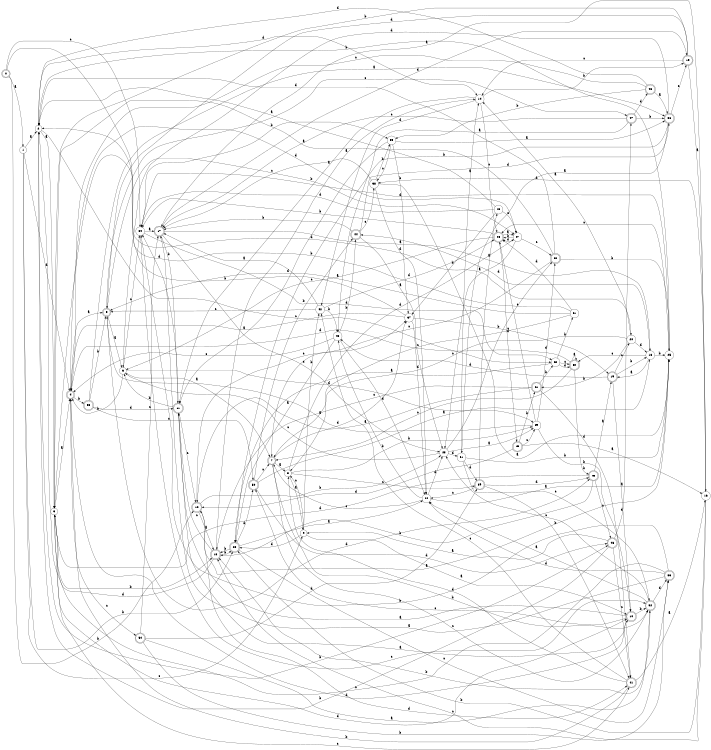 digraph n44_1 {
__start0 [label="" shape="none"];

rankdir=LR;
size="8,5";

s0 [style="rounded,filled", color="black", fillcolor="white" shape="doublecircle", label="0"];
s1 [style="filled", color="black", fillcolor="white" shape="circle", label="1"];
s2 [style="filled", color="black", fillcolor="white" shape="circle", label="2"];
s3 [style="filled", color="black", fillcolor="white" shape="circle", label="3"];
s4 [style="rounded,filled", color="black", fillcolor="white" shape="doublecircle", label="4"];
s5 [style="rounded,filled", color="black", fillcolor="white" shape="doublecircle", label="5"];
s6 [style="filled", color="black", fillcolor="white" shape="circle", label="6"];
s7 [style="rounded,filled", color="black", fillcolor="white" shape="doublecircle", label="7"];
s8 [style="filled", color="black", fillcolor="white" shape="circle", label="8"];
s9 [style="filled", color="black", fillcolor="white" shape="circle", label="9"];
s10 [style="rounded,filled", color="black", fillcolor="white" shape="doublecircle", label="10"];
s11 [style="rounded,filled", color="black", fillcolor="white" shape="doublecircle", label="11"];
s12 [style="rounded,filled", color="black", fillcolor="white" shape="doublecircle", label="12"];
s13 [style="rounded,filled", color="black", fillcolor="white" shape="doublecircle", label="13"];
s14 [style="filled", color="black", fillcolor="white" shape="circle", label="14"];
s15 [style="rounded,filled", color="black", fillcolor="white" shape="doublecircle", label="15"];
s16 [style="filled", color="black", fillcolor="white" shape="circle", label="16"];
s17 [style="rounded,filled", color="black", fillcolor="white" shape="doublecircle", label="17"];
s18 [style="filled", color="black", fillcolor="white" shape="circle", label="18"];
s19 [style="rounded,filled", color="black", fillcolor="white" shape="doublecircle", label="19"];
s20 [style="filled", color="black", fillcolor="white" shape="circle", label="20"];
s21 [style="rounded,filled", color="black", fillcolor="white" shape="doublecircle", label="21"];
s22 [style="filled", color="black", fillcolor="white" shape="circle", label="22"];
s23 [style="rounded,filled", color="black", fillcolor="white" shape="doublecircle", label="23"];
s24 [style="filled", color="black", fillcolor="white" shape="circle", label="24"];
s25 [style="filled", color="black", fillcolor="white" shape="circle", label="25"];
s26 [style="rounded,filled", color="black", fillcolor="white" shape="doublecircle", label="26"];
s27 [style="filled", color="black", fillcolor="white" shape="circle", label="27"];
s28 [style="filled", color="black", fillcolor="white" shape="circle", label="28"];
s29 [style="filled", color="black", fillcolor="white" shape="circle", label="29"];
s30 [style="rounded,filled", color="black", fillcolor="white" shape="doublecircle", label="30"];
s31 [style="filled", color="black", fillcolor="white" shape="circle", label="31"];
s32 [style="rounded,filled", color="black", fillcolor="white" shape="doublecircle", label="32"];
s33 [style="rounded,filled", color="black", fillcolor="white" shape="doublecircle", label="33"];
s34 [style="filled", color="black", fillcolor="white" shape="circle", label="34"];
s35 [style="filled", color="black", fillcolor="white" shape="circle", label="35"];
s36 [style="rounded,filled", color="black", fillcolor="white" shape="doublecircle", label="36"];
s37 [style="filled", color="black", fillcolor="white" shape="circle", label="37"];
s38 [style="filled", color="black", fillcolor="white" shape="circle", label="38"];
s39 [style="rounded,filled", color="black", fillcolor="white" shape="doublecircle", label="39"];
s40 [style="filled", color="black", fillcolor="white" shape="circle", label="40"];
s41 [style="rounded,filled", color="black", fillcolor="white" shape="doublecircle", label="41"];
s42 [style="filled", color="black", fillcolor="white" shape="circle", label="42"];
s43 [style="filled", color="black", fillcolor="white" shape="circle", label="43"];
s44 [style="rounded,filled", color="black", fillcolor="white" shape="doublecircle", label="44"];
s45 [style="rounded,filled", color="black", fillcolor="white" shape="doublecircle", label="45"];
s46 [style="rounded,filled", color="black", fillcolor="white" shape="doublecircle", label="46"];
s47 [style="rounded,filled", color="black", fillcolor="white" shape="doublecircle", label="47"];
s48 [style="rounded,filled", color="black", fillcolor="white" shape="doublecircle", label="48"];
s49 [style="rounded,filled", color="black", fillcolor="white" shape="doublecircle", label="49"];
s50 [style="rounded,filled", color="black", fillcolor="white" shape="doublecircle", label="50"];
s51 [style="filled", color="black", fillcolor="white" shape="circle", label="51"];
s52 [style="rounded,filled", color="black", fillcolor="white" shape="doublecircle", label="52"];
s53 [style="rounded,filled", color="black", fillcolor="white" shape="doublecircle", label="53"];
s54 [style="rounded,filled", color="black", fillcolor="white" shape="doublecircle", label="54"];
s0 -> s1 [label="a"];
s0 -> s12 [label="b"];
s0 -> s34 [label="c"];
s0 -> s20 [label="d"];
s1 -> s2 [label="a"];
s1 -> s23 [label="b"];
s1 -> s9 [label="c"];
s1 -> s4 [label="d"];
s2 -> s3 [label="a"];
s2 -> s46 [label="b"];
s2 -> s22 [label="c"];
s2 -> s14 [label="d"];
s3 -> s4 [label="a"];
s3 -> s13 [label="b"];
s3 -> s41 [label="c"];
s3 -> s10 [label="d"];
s4 -> s5 [label="a"];
s4 -> s53 [label="b"];
s4 -> s54 [label="c"];
s4 -> s27 [label="d"];
s5 -> s6 [label="a"];
s5 -> s27 [label="b"];
s5 -> s47 [label="c"];
s5 -> s45 [label="d"];
s6 -> s7 [label="a"];
s6 -> s4 [label="b"];
s6 -> s34 [label="c"];
s6 -> s29 [label="d"];
s7 -> s8 [label="a"];
s7 -> s32 [label="b"];
s7 -> s32 [label="c"];
s7 -> s37 [label="d"];
s8 -> s9 [label="a"];
s8 -> s29 [label="b"];
s8 -> s39 [label="c"];
s8 -> s27 [label="d"];
s9 -> s10 [label="a"];
s9 -> s42 [label="b"];
s9 -> s8 [label="c"];
s9 -> s23 [label="d"];
s10 -> s11 [label="a"];
s10 -> s32 [label="b"];
s10 -> s50 [label="c"];
s10 -> s4 [label="d"];
s11 -> s10 [label="a"];
s11 -> s6 [label="b"];
s11 -> s12 [label="c"];
s11 -> s34 [label="d"];
s12 -> s13 [label="a"];
s12 -> s28 [label="b"];
s12 -> s37 [label="c"];
s12 -> s41 [label="d"];
s13 -> s14 [label="a"];
s13 -> s23 [label="b"];
s13 -> s11 [label="c"];
s13 -> s2 [label="d"];
s14 -> s11 [label="a"];
s14 -> s15 [label="b"];
s14 -> s26 [label="c"];
s14 -> s42 [label="d"];
s15 -> s16 [label="a"];
s15 -> s3 [label="b"];
s15 -> s14 [label="c"];
s15 -> s5 [label="d"];
s16 -> s17 [label="a"];
s16 -> s23 [label="b"];
s16 -> s13 [label="c"];
s16 -> s38 [label="d"];
s17 -> s18 [label="a"];
s17 -> s11 [label="b"];
s17 -> s28 [label="c"];
s17 -> s15 [label="d"];
s18 -> s19 [label="a"];
s18 -> s25 [label="b"];
s18 -> s52 [label="c"];
s18 -> s44 [label="d"];
s19 -> s10 [label="a"];
s19 -> s18 [label="b"];
s19 -> s20 [label="c"];
s19 -> s43 [label="d"];
s20 -> s14 [label="a"];
s20 -> s21 [label="b"];
s20 -> s8 [label="c"];
s20 -> s18 [label="d"];
s21 -> s12 [label="a"];
s21 -> s22 [label="b"];
s21 -> s13 [label="c"];
s21 -> s41 [label="d"];
s22 -> s23 [label="a"];
s22 -> s51 [label="b"];
s22 -> s52 [label="c"];
s22 -> s52 [label="d"];
s23 -> s24 [label="a"];
s23 -> s13 [label="b"];
s23 -> s33 [label="c"];
s23 -> s50 [label="d"];
s24 -> s25 [label="a"];
s24 -> s43 [label="b"];
s24 -> s7 [label="c"];
s24 -> s28 [label="d"];
s25 -> s12 [label="a"];
s25 -> s2 [label="b"];
s25 -> s26 [label="c"];
s25 -> s34 [label="d"];
s26 -> s27 [label="a"];
s26 -> s34 [label="b"];
s26 -> s6 [label="c"];
s26 -> s49 [label="d"];
s27 -> s28 [label="a"];
s27 -> s26 [label="b"];
s27 -> s30 [label="c"];
s27 -> s26 [label="d"];
s28 -> s29 [label="a"];
s28 -> s30 [label="b"];
s28 -> s6 [label="c"];
s28 -> s31 [label="d"];
s29 -> s5 [label="a"];
s29 -> s10 [label="b"];
s29 -> s26 [label="c"];
s29 -> s30 [label="d"];
s30 -> s3 [label="a"];
s30 -> s25 [label="b"];
s30 -> s7 [label="c"];
s30 -> s2 [label="d"];
s31 -> s14 [label="a"];
s31 -> s25 [label="b"];
s31 -> s32 [label="c"];
s31 -> s39 [label="d"];
s32 -> s24 [label="a"];
s32 -> s13 [label="b"];
s32 -> s28 [label="c"];
s32 -> s33 [label="d"];
s33 -> s17 [label="a"];
s33 -> s34 [label="b"];
s33 -> s3 [label="c"];
s33 -> s24 [label="d"];
s34 -> s17 [label="a"];
s34 -> s35 [label="b"];
s34 -> s32 [label="c"];
s34 -> s22 [label="d"];
s35 -> s36 [label="a"];
s35 -> s37 [label="b"];
s35 -> s38 [label="c"];
s35 -> s11 [label="d"];
s36 -> s31 [label="a"];
s36 -> s23 [label="b"];
s36 -> s15 [label="c"];
s36 -> s6 [label="d"];
s37 -> s4 [label="a"];
s37 -> s2 [label="b"];
s37 -> s19 [label="c"];
s37 -> s24 [label="d"];
s38 -> s25 [label="a"];
s38 -> s35 [label="b"];
s38 -> s17 [label="c"];
s38 -> s24 [label="d"];
s39 -> s40 [label="a"];
s39 -> s41 [label="b"];
s39 -> s24 [label="c"];
s39 -> s45 [label="d"];
s40 -> s2 [label="a"];
s40 -> s37 [label="b"];
s40 -> s27 [label="c"];
s40 -> s34 [label="d"];
s41 -> s16 [label="a"];
s41 -> s4 [label="b"];
s41 -> s42 [label="c"];
s41 -> s8 [label="d"];
s42 -> s17 [label="a"];
s42 -> s43 [label="b"];
s42 -> s5 [label="c"];
s42 -> s26 [label="d"];
s43 -> s23 [label="a"];
s43 -> s44 [label="b"];
s43 -> s4 [label="c"];
s43 -> s24 [label="d"];
s44 -> s28 [label="a"];
s44 -> s17 [label="b"];
s44 -> s38 [label="c"];
s44 -> s36 [label="d"];
s45 -> s19 [label="a"];
s45 -> s13 [label="b"];
s45 -> s46 [label="c"];
s45 -> s3 [label="d"];
s46 -> s9 [label="a"];
s46 -> s2 [label="b"];
s46 -> s41 [label="c"];
s46 -> s47 [label="d"];
s47 -> s43 [label="a"];
s47 -> s36 [label="b"];
s47 -> s17 [label="c"];
s47 -> s48 [label="d"];
s48 -> s36 [label="a"];
s48 -> s35 [label="b"];
s48 -> s4 [label="c"];
s48 -> s2 [label="d"];
s49 -> s16 [label="a"];
s49 -> s21 [label="b"];
s49 -> s29 [label="c"];
s49 -> s12 [label="d"];
s50 -> s18 [label="a"];
s50 -> s44 [label="b"];
s50 -> s7 [label="c"];
s50 -> s46 [label="d"];
s51 -> s5 [label="a"];
s51 -> s3 [label="b"];
s51 -> s7 [label="c"];
s51 -> s26 [label="d"];
s52 -> s52 [label="a"];
s52 -> s45 [label="b"];
s52 -> s7 [label="c"];
s52 -> s4 [label="d"];
s53 -> s36 [label="a"];
s53 -> s5 [label="b"];
s53 -> s50 [label="c"];
s53 -> s11 [label="d"];
s54 -> s32 [label="a"];
s54 -> s33 [label="b"];
s54 -> s17 [label="c"];
s54 -> s39 [label="d"];

}